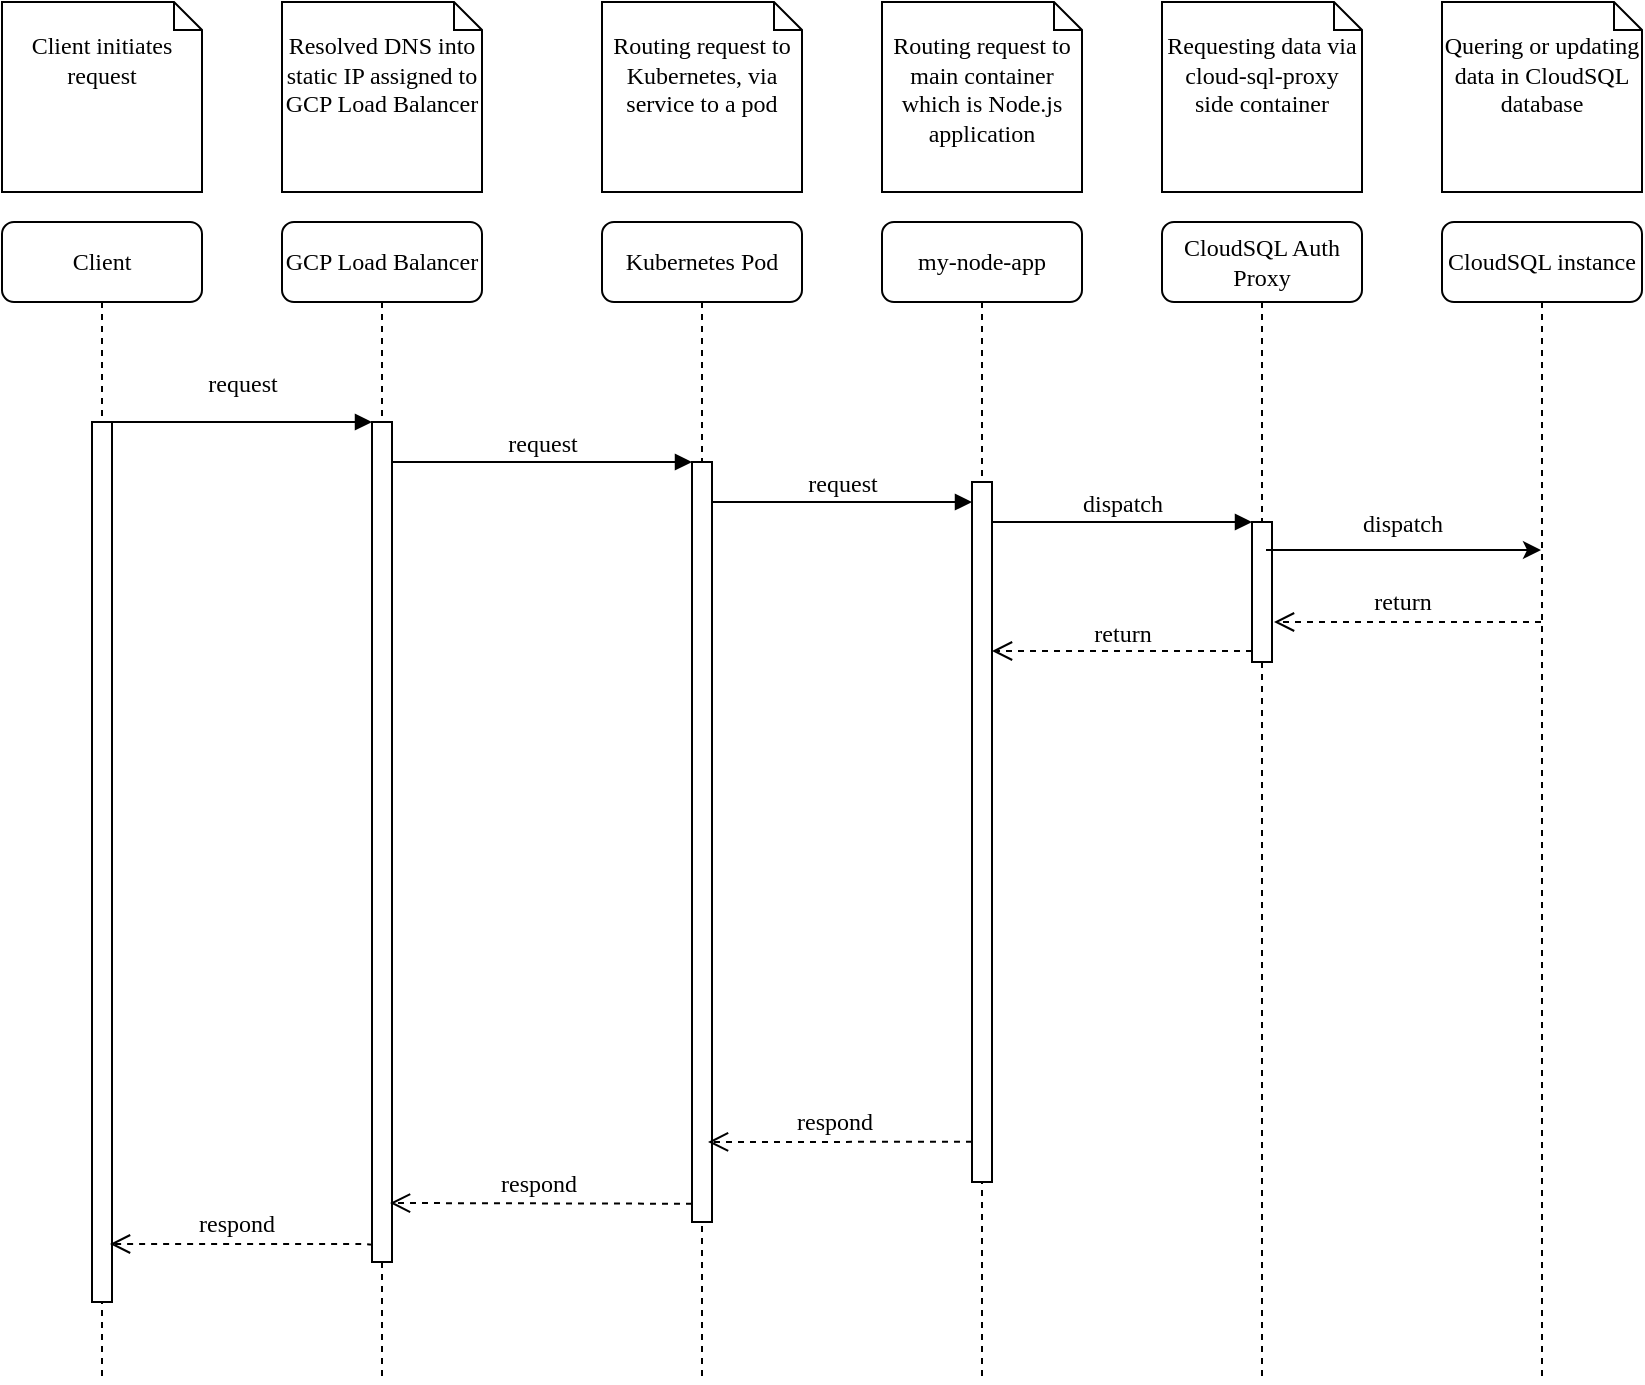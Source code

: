 <mxfile version="27.0.6">
  <diagram name="Page-1" id="13e1069c-82ec-6db2-03f1-153e76fe0fe0">
    <mxGraphModel dx="1226" dy="1511" grid="1" gridSize="10" guides="1" tooltips="1" connect="1" arrows="1" fold="1" page="1" pageScale="1" pageWidth="1100" pageHeight="850" background="none" math="0" shadow="0">
      <root>
        <mxCell id="0" />
        <mxCell id="1" parent="0" />
        <mxCell id="7baba1c4bc27f4b0-2" value="GCP Load Balancer" style="shape=umlLifeline;perimeter=lifelinePerimeter;whiteSpace=wrap;html=1;container=1;collapsible=0;recursiveResize=0;outlineConnect=0;rounded=1;shadow=0;comic=0;labelBackgroundColor=none;strokeWidth=1;fontFamily=Verdana;fontSize=12;align=center;" parent="1" vertex="1">
          <mxGeometry x="240" y="80" width="100" height="580" as="geometry" />
        </mxCell>
        <mxCell id="7baba1c4bc27f4b0-10" value="" style="html=1;points=[];perimeter=orthogonalPerimeter;rounded=0;shadow=0;comic=0;labelBackgroundColor=none;strokeWidth=1;fontFamily=Verdana;fontSize=12;align=center;" parent="7baba1c4bc27f4b0-2" vertex="1">
          <mxGeometry x="45" y="100" width="10" height="420" as="geometry" />
        </mxCell>
        <mxCell id="7baba1c4bc27f4b0-3" value="Kubernetes Pod" style="shape=umlLifeline;perimeter=lifelinePerimeter;whiteSpace=wrap;html=1;container=1;collapsible=0;recursiveResize=0;outlineConnect=0;rounded=1;shadow=0;comic=0;labelBackgroundColor=none;strokeWidth=1;fontFamily=Verdana;fontSize=12;align=center;" parent="1" vertex="1">
          <mxGeometry x="400" y="80" width="100" height="580" as="geometry" />
        </mxCell>
        <mxCell id="7baba1c4bc27f4b0-13" value="" style="html=1;points=[];perimeter=orthogonalPerimeter;rounded=0;shadow=0;comic=0;labelBackgroundColor=none;strokeWidth=1;fontFamily=Verdana;fontSize=12;align=center;" parent="7baba1c4bc27f4b0-3" vertex="1">
          <mxGeometry x="45" y="120" width="10" height="380" as="geometry" />
        </mxCell>
        <mxCell id="7baba1c4bc27f4b0-4" value="my-node-app" style="shape=umlLifeline;perimeter=lifelinePerimeter;whiteSpace=wrap;html=1;container=1;collapsible=0;recursiveResize=0;outlineConnect=0;rounded=1;shadow=0;comic=0;labelBackgroundColor=none;strokeWidth=1;fontFamily=Verdana;fontSize=12;align=center;" parent="1" vertex="1">
          <mxGeometry x="540" y="80" width="100" height="580" as="geometry" />
        </mxCell>
        <mxCell id="7baba1c4bc27f4b0-5" value="CloudSQL Auth Proxy" style="shape=umlLifeline;perimeter=lifelinePerimeter;whiteSpace=wrap;html=1;container=1;collapsible=0;recursiveResize=0;outlineConnect=0;rounded=1;shadow=0;comic=0;labelBackgroundColor=none;strokeWidth=1;fontFamily=Verdana;fontSize=12;align=center;" parent="1" vertex="1">
          <mxGeometry x="680" y="80" width="100" height="580" as="geometry" />
        </mxCell>
        <mxCell id="7baba1c4bc27f4b0-19" value="" style="html=1;points=[];perimeter=orthogonalPerimeter;rounded=0;shadow=0;comic=0;labelBackgroundColor=none;strokeWidth=1;fontFamily=Verdana;fontSize=12;align=center;" parent="7baba1c4bc27f4b0-5" vertex="1">
          <mxGeometry x="45" y="150" width="10" height="70" as="geometry" />
        </mxCell>
        <mxCell id="7baba1c4bc27f4b0-21" value="return" style="html=1;verticalAlign=bottom;endArrow=open;dashed=1;endSize=8;labelBackgroundColor=none;fontFamily=Verdana;fontSize=12;edgeStyle=elbowEdgeStyle;elbow=vertical;" parent="7baba1c4bc27f4b0-5" edge="1">
          <mxGeometry relative="1" as="geometry">
            <mxPoint x="-85" y="214.5" as="targetPoint" />
            <Array as="points">
              <mxPoint y="214.5" />
              <mxPoint x="20" y="214.5" />
            </Array>
            <mxPoint x="45" y="214.5" as="sourcePoint" />
          </mxGeometry>
        </mxCell>
        <mxCell id="7baba1c4bc27f4b0-6" value="CloudSQL instance" style="shape=umlLifeline;perimeter=lifelinePerimeter;whiteSpace=wrap;html=1;container=1;collapsible=0;recursiveResize=0;outlineConnect=0;rounded=1;shadow=0;comic=0;labelBackgroundColor=none;strokeWidth=1;fontFamily=Verdana;fontSize=12;align=center;" parent="1" vertex="1">
          <mxGeometry x="820" y="80" width="100" height="580" as="geometry" />
        </mxCell>
        <mxCell id="7baba1c4bc27f4b0-8" value="Client" style="shape=umlLifeline;perimeter=lifelinePerimeter;whiteSpace=wrap;html=1;container=1;collapsible=0;recursiveResize=0;outlineConnect=0;rounded=1;shadow=0;comic=0;labelBackgroundColor=none;strokeWidth=1;fontFamily=Verdana;fontSize=12;align=center;" parent="1" vertex="1">
          <mxGeometry x="100" y="80" width="100" height="580" as="geometry" />
        </mxCell>
        <mxCell id="7baba1c4bc27f4b0-9" value="" style="html=1;points=[];perimeter=orthogonalPerimeter;rounded=0;shadow=0;comic=0;labelBackgroundColor=none;strokeWidth=1;fontFamily=Verdana;fontSize=12;align=center;" parent="7baba1c4bc27f4b0-8" vertex="1">
          <mxGeometry x="45" y="100" width="10" height="440" as="geometry" />
        </mxCell>
        <mxCell id="7baba1c4bc27f4b0-16" value="" style="html=1;points=[];perimeter=orthogonalPerimeter;rounded=0;shadow=0;comic=0;labelBackgroundColor=none;strokeWidth=1;fontFamily=Verdana;fontSize=12;align=center;" parent="1" vertex="1">
          <mxGeometry x="585" y="210" width="10" height="350" as="geometry" />
        </mxCell>
        <mxCell id="7baba1c4bc27f4b0-17" value="request" style="html=1;verticalAlign=bottom;endArrow=block;labelBackgroundColor=none;fontFamily=Verdana;fontSize=12;edgeStyle=elbowEdgeStyle;elbow=vertical;" parent="1" source="7baba1c4bc27f4b0-13" target="7baba1c4bc27f4b0-16" edge="1">
          <mxGeometry relative="1" as="geometry">
            <mxPoint x="510" y="220" as="sourcePoint" />
            <Array as="points">
              <mxPoint x="460" y="220" />
            </Array>
            <mxPoint as="offset" />
          </mxGeometry>
        </mxCell>
        <mxCell id="7baba1c4bc27f4b0-20" value="dispatch" style="html=1;verticalAlign=bottom;endArrow=block;entryX=0;entryY=0;labelBackgroundColor=none;fontFamily=Verdana;fontSize=12;edgeStyle=elbowEdgeStyle;elbow=vertical;" parent="1" source="7baba1c4bc27f4b0-16" target="7baba1c4bc27f4b0-19" edge="1">
          <mxGeometry relative="1" as="geometry">
            <mxPoint x="650" y="230" as="sourcePoint" />
          </mxGeometry>
        </mxCell>
        <mxCell id="7baba1c4bc27f4b0-11" value="request" style="html=1;verticalAlign=bottom;endArrow=block;entryX=0;entryY=0;labelBackgroundColor=none;fontFamily=Verdana;fontSize=12;edgeStyle=elbowEdgeStyle;elbow=vertical;" parent="1" source="7baba1c4bc27f4b0-9" target="7baba1c4bc27f4b0-10" edge="1">
          <mxGeometry y="10" relative="1" as="geometry">
            <mxPoint x="220" y="190" as="sourcePoint" />
            <mxPoint as="offset" />
          </mxGeometry>
        </mxCell>
        <mxCell id="7baba1c4bc27f4b0-14" value="request" style="html=1;verticalAlign=bottom;endArrow=block;entryX=0;entryY=0;labelBackgroundColor=none;fontFamily=Verdana;fontSize=12;edgeStyle=elbowEdgeStyle;elbow=vertical;" parent="1" source="7baba1c4bc27f4b0-10" target="7baba1c4bc27f4b0-13" edge="1">
          <mxGeometry relative="1" as="geometry">
            <mxPoint x="370" y="200" as="sourcePoint" />
          </mxGeometry>
        </mxCell>
        <mxCell id="7baba1c4bc27f4b0-40" value="&lt;div&gt;&lt;br&gt;&lt;/div&gt;Client initiates request" style="shape=note;whiteSpace=wrap;html=1;size=14;verticalAlign=top;align=center;spacingTop=-6;rounded=0;shadow=0;comic=0;labelBackgroundColor=none;strokeWidth=1;fontFamily=Verdana;fontSize=12" parent="1" vertex="1">
          <mxGeometry x="100" y="-30" width="100" height="95" as="geometry" />
        </mxCell>
        <mxCell id="7baba1c4bc27f4b0-41" value="&lt;div&gt;&lt;br&gt;&lt;/div&gt;Resolved DNS into static IP assigned to GCP Load Balancer" style="shape=note;whiteSpace=wrap;html=1;size=14;verticalAlign=top;align=center;spacingTop=-6;rounded=0;shadow=0;comic=0;labelBackgroundColor=none;strokeWidth=1;fontFamily=Verdana;fontSize=12" parent="1" vertex="1">
          <mxGeometry x="240" y="-30" width="100" height="95" as="geometry" />
        </mxCell>
        <mxCell id="7baba1c4bc27f4b0-42" value="&lt;div&gt;&lt;br&gt;&lt;/div&gt;Routing request to Kubernetes, via service to a pod" style="shape=note;whiteSpace=wrap;html=1;size=14;verticalAlign=top;align=center;spacingTop=-6;rounded=0;shadow=0;comic=0;labelBackgroundColor=none;strokeWidth=1;fontFamily=Verdana;fontSize=12" parent="1" vertex="1">
          <mxGeometry x="400" y="-30" width="100" height="95" as="geometry" />
        </mxCell>
        <mxCell id="7baba1c4bc27f4b0-43" value="&lt;div&gt;&lt;br&gt;&lt;/div&gt;Routing request to main container which is Node.js application" style="shape=note;whiteSpace=wrap;html=1;size=14;verticalAlign=top;align=center;spacingTop=-6;rounded=0;shadow=0;comic=0;labelBackgroundColor=none;strokeWidth=1;fontFamily=Verdana;fontSize=12" parent="1" vertex="1">
          <mxGeometry x="540" y="-30" width="100" height="95" as="geometry" />
        </mxCell>
        <mxCell id="7baba1c4bc27f4b0-44" value="&lt;div&gt;&lt;br&gt;&lt;/div&gt;Requesting data via cloud-sql-proxy side container" style="shape=note;whiteSpace=wrap;html=1;size=14;verticalAlign=top;align=center;spacingTop=-6;rounded=0;shadow=0;comic=0;labelBackgroundColor=none;strokeWidth=1;fontFamily=Verdana;fontSize=12" parent="1" vertex="1">
          <mxGeometry x="680" y="-30" width="100" height="95" as="geometry" />
        </mxCell>
        <mxCell id="7baba1c4bc27f4b0-45" value="&lt;div&gt;&lt;br&gt;&lt;/div&gt;Quering or updating data in CloudSQL database" style="shape=note;whiteSpace=wrap;html=1;size=14;verticalAlign=top;align=center;spacingTop=-6;rounded=0;shadow=0;comic=0;labelBackgroundColor=none;strokeWidth=1;fontFamily=Verdana;fontSize=12" parent="1" vertex="1">
          <mxGeometry x="820" y="-30" width="100" height="95" as="geometry" />
        </mxCell>
        <mxCell id="YarPPLey8dusU_QTTEkW-4" value="" style="endArrow=classic;html=1;rounded=0;exitX=0.7;exitY=0.2;exitDx=0;exitDy=0;exitPerimeter=0;" parent="1" source="7baba1c4bc27f4b0-19" target="7baba1c4bc27f4b0-6" edge="1">
          <mxGeometry width="50" height="50" relative="1" as="geometry">
            <mxPoint x="550" y="310" as="sourcePoint" />
            <mxPoint x="600" y="260" as="targetPoint" />
          </mxGeometry>
        </mxCell>
        <mxCell id="YarPPLey8dusU_QTTEkW-5" value="dispatch" style="html=1;verticalAlign=bottom;endArrow=open;dashed=1;endSize=8;labelBackgroundColor=none;fontFamily=Verdana;fontSize=12;edgeStyle=elbowEdgeStyle;elbow=vertical;entryX=1.1;entryY=0.714;entryDx=0;entryDy=0;entryPerimeter=0;" parent="1" source="7baba1c4bc27f4b0-6" target="7baba1c4bc27f4b0-19" edge="1">
          <mxGeometry x="0.041" y="-40" relative="1" as="geometry">
            <mxPoint x="740" y="280" as="targetPoint" />
            <Array as="points">
              <mxPoint x="797" y="280" />
              <mxPoint x="827" y="280" />
            </Array>
            <mxPoint x="852" y="280" as="sourcePoint" />
            <mxPoint as="offset" />
          </mxGeometry>
        </mxCell>
        <mxCell id="YarPPLey8dusU_QTTEkW-8" value="return" style="edgeLabel;html=1;align=center;verticalAlign=middle;resizable=0;points=[];fontSize=12;fontFamily=Verdana;" parent="YarPPLey8dusU_QTTEkW-5" vertex="1" connectable="0">
          <mxGeometry x="-0.079" relative="1" as="geometry">
            <mxPoint x="-8" y="-10" as="offset" />
          </mxGeometry>
        </mxCell>
        <mxCell id="YarPPLey8dusU_QTTEkW-15" value="" style="html=1;verticalAlign=bottom;endArrow=open;dashed=1;endSize=8;labelBackgroundColor=none;fontFamily=Verdana;fontSize=12;edgeStyle=elbowEdgeStyle;elbow=vertical;exitX=0;exitY=0.882;exitDx=0;exitDy=0;exitPerimeter=0;entryX=0.8;entryY=0.895;entryDx=0;entryDy=0;entryPerimeter=0;" parent="1" target="7baba1c4bc27f4b0-13" edge="1">
          <mxGeometry x="0.041" y="-40" relative="1" as="geometry">
            <mxPoint x="480" y="540" as="targetPoint" />
            <Array as="points">
              <mxPoint x="506" y="540" />
              <mxPoint x="536" y="540" />
            </Array>
            <mxPoint x="585" y="539.88" as="sourcePoint" />
            <mxPoint as="offset" />
          </mxGeometry>
        </mxCell>
        <mxCell id="YarPPLey8dusU_QTTEkW-16" value="respond" style="edgeLabel;html=1;align=center;verticalAlign=middle;resizable=0;points=[];fontSize=12;fontFamily=Verdana;" parent="YarPPLey8dusU_QTTEkW-15" vertex="1" connectable="0">
          <mxGeometry x="-0.079" relative="1" as="geometry">
            <mxPoint x="-8" y="-10" as="offset" />
          </mxGeometry>
        </mxCell>
        <mxCell id="YarPPLey8dusU_QTTEkW-18" value="" style="html=1;verticalAlign=bottom;endArrow=open;dashed=1;endSize=8;labelBackgroundColor=none;fontFamily=Verdana;fontSize=12;edgeStyle=elbowEdgeStyle;elbow=vertical;exitX=0;exitY=0.976;exitDx=0;exitDy=0;exitPerimeter=0;entryX=0.9;entryY=0.929;entryDx=0;entryDy=0;entryPerimeter=0;" parent="1" source="7baba1c4bc27f4b0-13" target="7baba1c4bc27f4b0-10" edge="1">
          <mxGeometry x="0.041" y="-40" relative="1" as="geometry">
            <mxPoint x="300" y="570.12" as="targetPoint" />
            <Array as="points" />
            <mxPoint x="432" y="570.0" as="sourcePoint" />
            <mxPoint as="offset" />
          </mxGeometry>
        </mxCell>
        <mxCell id="YarPPLey8dusU_QTTEkW-19" value="respond" style="edgeLabel;html=1;align=center;verticalAlign=middle;resizable=0;points=[];fontSize=12;fontFamily=Verdana;" parent="YarPPLey8dusU_QTTEkW-18" vertex="1" connectable="0">
          <mxGeometry x="-0.079" relative="1" as="geometry">
            <mxPoint x="-8" y="-10" as="offset" />
          </mxGeometry>
        </mxCell>
        <mxCell id="YarPPLey8dusU_QTTEkW-20" value="" style="html=1;verticalAlign=bottom;endArrow=open;dashed=1;endSize=8;labelBackgroundColor=none;fontFamily=Verdana;fontSize=12;edgeStyle=elbowEdgeStyle;elbow=vertical;exitX=0;exitY=0.981;exitDx=0;exitDy=0;exitPerimeter=0;entryX=0.9;entryY=0.932;entryDx=0;entryDy=0;entryPerimeter=0;" parent="1" source="7baba1c4bc27f4b0-10" target="7baba1c4bc27f4b0-9" edge="1">
          <mxGeometry x="0.041" y="-40" relative="1" as="geometry">
            <mxPoint x="180" y="590" as="targetPoint" />
            <Array as="points" />
            <mxPoint x="271" y="591" as="sourcePoint" />
            <mxPoint as="offset" />
          </mxGeometry>
        </mxCell>
        <mxCell id="YarPPLey8dusU_QTTEkW-21" value="respond" style="edgeLabel;html=1;align=center;verticalAlign=middle;resizable=0;points=[];fontSize=12;fontFamily=Verdana;" parent="YarPPLey8dusU_QTTEkW-20" vertex="1" connectable="0">
          <mxGeometry x="-0.079" relative="1" as="geometry">
            <mxPoint x="-8" y="-10" as="offset" />
          </mxGeometry>
        </mxCell>
      </root>
    </mxGraphModel>
  </diagram>
</mxfile>
